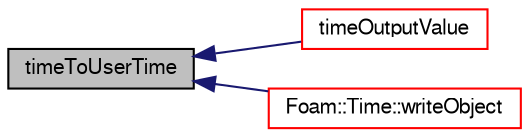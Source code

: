 digraph "timeToUserTime"
{
  bgcolor="transparent";
  edge [fontname="FreeSans",fontsize="10",labelfontname="FreeSans",labelfontsize="10"];
  node [fontname="FreeSans",fontsize="10",shape=record];
  rankdir="LR";
  Node13 [label="timeToUserTime",height=0.2,width=0.4,color="black", fillcolor="grey75", style="filled", fontcolor="black"];
  Node13 -> Node14 [dir="back",color="midnightblue",fontsize="10",style="solid",fontname="FreeSans"];
  Node14 [label="timeOutputValue",height=0.2,width=0.4,color="red",URL="$a26362.html#a62127fab330c01695c0dd1691c6b6ce3",tooltip="Return current time value. "];
  Node13 -> Node26 [dir="back",color="midnightblue",fontsize="10",style="solid",fontname="FreeSans"];
  Node26 [label="Foam::Time::writeObject",height=0.2,width=0.4,color="red",URL="$a26350.html#ad29090f3bdbff43fd95fa2d856219b5f",tooltip="Write using given format, version and compression. "];
}
